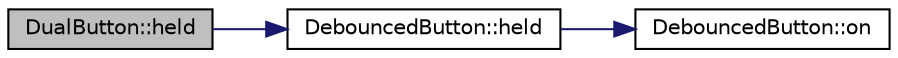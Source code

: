 digraph "DualButton::held"
{
  edge [fontname="Helvetica",fontsize="10",labelfontname="Helvetica",labelfontsize="10"];
  node [fontname="Helvetica",fontsize="10",shape=record];
  rankdir="LR";
  Node7 [label="DualButton::held",height=0.2,width=0.4,color="black", fillcolor="grey75", style="filled", fontcolor="black"];
  Node7 -> Node8 [color="midnightblue",fontsize="10",style="solid",fontname="Helvetica"];
  Node8 [label="DebouncedButton::held",height=0.2,width=0.4,color="black", fillcolor="white", style="filled",URL="$classDebouncedButton.html#a52d31c961275c5caeaedccb0884284d5"];
  Node8 -> Node9 [color="midnightblue",fontsize="10",style="solid",fontname="Helvetica"];
  Node9 [label="DebouncedButton::on",height=0.2,width=0.4,color="black", fillcolor="white", style="filled",URL="$classDebouncedButton.html#ac908c18c076200f3345c86fc3bba366b"];
}
